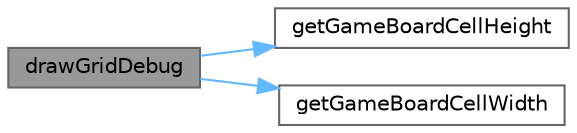 digraph "drawGridDebug"
{
 // LATEX_PDF_SIZE
  bgcolor="transparent";
  edge [fontname=Helvetica,fontsize=10,labelfontname=Helvetica,labelfontsize=10];
  node [fontname=Helvetica,fontsize=10,shape=box,height=0.2,width=0.4];
  rankdir="LR";
  Node1 [id="Node000001",label="drawGridDebug",height=0.2,width=0.4,color="gray40", fillcolor="grey60", style="filled", fontcolor="black",tooltip="Draws grid lines over the game field for debugging purposes."];
  Node1 -> Node2 [id="edge1_Node000001_Node000002",color="steelblue1",style="solid",tooltip=" "];
  Node2 [id="Node000002",label="getGameBoardCellHeight",height=0.2,width=0.4,color="grey40", fillcolor="white", style="filled",URL="$game_8h.html#a842d22e1f587fb125bcb607dea789305",tooltip="Retrieves the height of a single game grid cell, in pixels."];
  Node1 -> Node3 [id="edge2_Node000001_Node000003",color="steelblue1",style="solid",tooltip=" "];
  Node3 [id="Node000003",label="getGameBoardCellWidth",height=0.2,width=0.4,color="grey40", fillcolor="white", style="filled",URL="$game_8h.html#ace9eeb73c501fc59babdaf44c61547db",tooltip="Retrieves the width of a single game grid cell, in pixels."];
}
